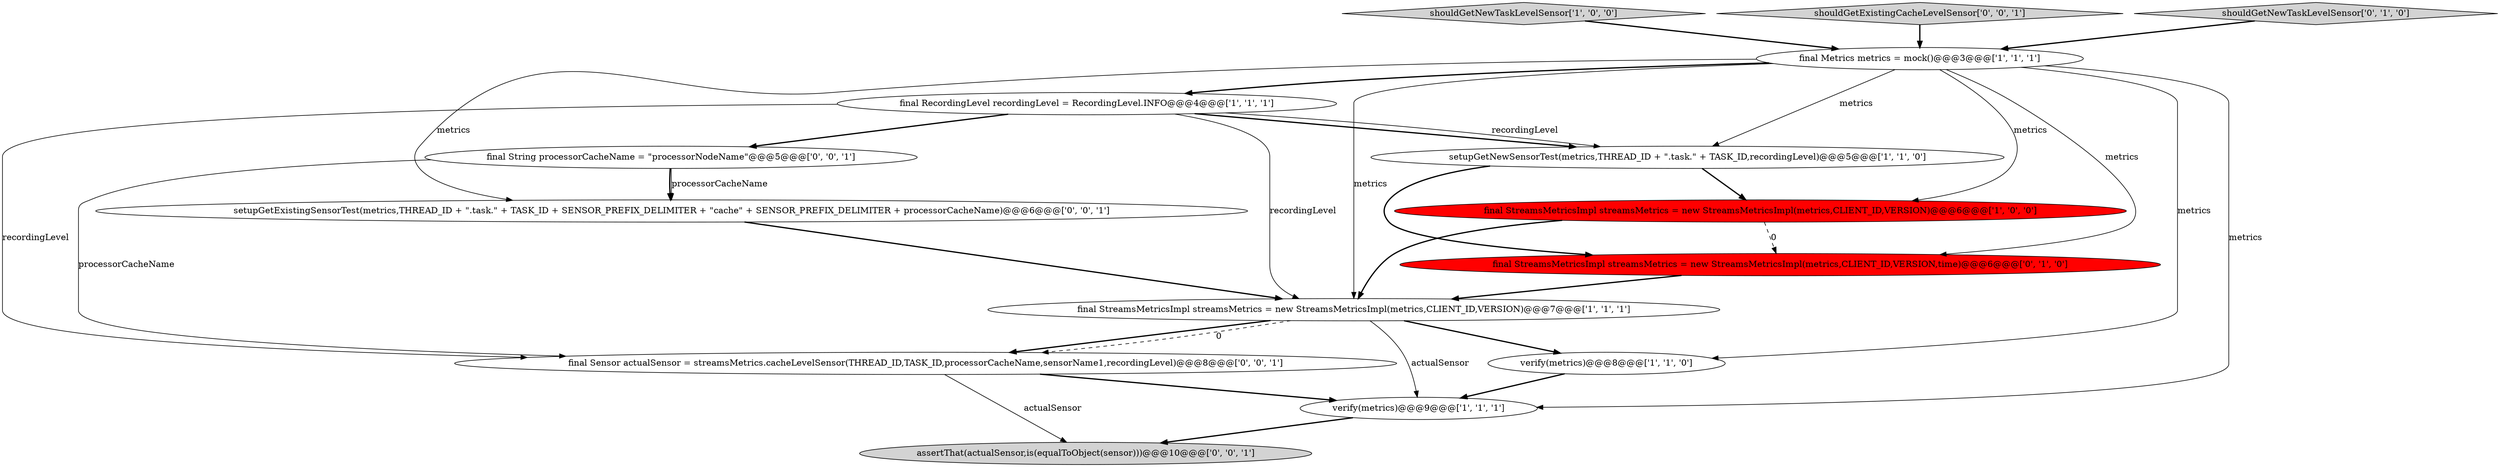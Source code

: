 digraph {
14 [style = filled, label = "setupGetExistingSensorTest(metrics,THREAD_ID + \".task.\" + TASK_ID + SENSOR_PREFIX_DELIMITER + \"cache\" + SENSOR_PREFIX_DELIMITER + processorCacheName)@@@6@@@['0', '0', '1']", fillcolor = white, shape = ellipse image = "AAA0AAABBB3BBB"];
7 [style = filled, label = "final Metrics metrics = mock()@@@3@@@['1', '1', '1']", fillcolor = white, shape = ellipse image = "AAA0AAABBB1BBB"];
0 [style = filled, label = "final RecordingLevel recordingLevel = RecordingLevel.INFO@@@4@@@['1', '1', '1']", fillcolor = white, shape = ellipse image = "AAA0AAABBB1BBB"];
2 [style = filled, label = "setupGetNewSensorTest(metrics,THREAD_ID + \".task.\" + TASK_ID,recordingLevel)@@@5@@@['1', '1', '0']", fillcolor = white, shape = ellipse image = "AAA0AAABBB1BBB"];
6 [style = filled, label = "final StreamsMetricsImpl streamsMetrics = new StreamsMetricsImpl(metrics,CLIENT_ID,VERSION)@@@6@@@['1', '0', '0']", fillcolor = red, shape = ellipse image = "AAA1AAABBB1BBB"];
10 [style = filled, label = "final Sensor actualSensor = streamsMetrics.cacheLevelSensor(THREAD_ID,TASK_ID,processorCacheName,sensorName1,recordingLevel)@@@8@@@['0', '0', '1']", fillcolor = white, shape = ellipse image = "AAA0AAABBB3BBB"];
11 [style = filled, label = "final String processorCacheName = \"processorNodeName\"@@@5@@@['0', '0', '1']", fillcolor = white, shape = ellipse image = "AAA0AAABBB3BBB"];
9 [style = filled, label = "final StreamsMetricsImpl streamsMetrics = new StreamsMetricsImpl(metrics,CLIENT_ID,VERSION,time)@@@6@@@['0', '1', '0']", fillcolor = red, shape = ellipse image = "AAA1AAABBB2BBB"];
1 [style = filled, label = "shouldGetNewTaskLevelSensor['1', '0', '0']", fillcolor = lightgray, shape = diamond image = "AAA0AAABBB1BBB"];
5 [style = filled, label = "verify(metrics)@@@9@@@['1', '1', '1']", fillcolor = white, shape = ellipse image = "AAA0AAABBB1BBB"];
4 [style = filled, label = "verify(metrics)@@@8@@@['1', '1', '0']", fillcolor = white, shape = ellipse image = "AAA0AAABBB1BBB"];
13 [style = filled, label = "assertThat(actualSensor,is(equalToObject(sensor)))@@@10@@@['0', '0', '1']", fillcolor = lightgray, shape = ellipse image = "AAA0AAABBB3BBB"];
12 [style = filled, label = "shouldGetExistingCacheLevelSensor['0', '0', '1']", fillcolor = lightgray, shape = diamond image = "AAA0AAABBB3BBB"];
8 [style = filled, label = "shouldGetNewTaskLevelSensor['0', '1', '0']", fillcolor = lightgray, shape = diamond image = "AAA0AAABBB2BBB"];
3 [style = filled, label = "final StreamsMetricsImpl streamsMetrics = new StreamsMetricsImpl(metrics,CLIENT_ID,VERSION)@@@7@@@['1', '1', '1']", fillcolor = white, shape = ellipse image = "AAA0AAABBB1BBB"];
14->3 [style = bold, label=""];
6->3 [style = bold, label=""];
11->14 [style = bold, label=""];
2->6 [style = bold, label=""];
0->2 [style = bold, label=""];
6->9 [style = dashed, label="0"];
0->11 [style = bold, label=""];
7->5 [style = solid, label="metrics"];
7->0 [style = bold, label=""];
0->3 [style = solid, label="recordingLevel"];
2->9 [style = bold, label=""];
7->3 [style = solid, label="metrics"];
7->9 [style = solid, label="metrics"];
11->14 [style = solid, label="processorCacheName"];
3->4 [style = bold, label=""];
1->7 [style = bold, label=""];
12->7 [style = bold, label=""];
0->2 [style = solid, label="recordingLevel"];
8->7 [style = bold, label=""];
7->6 [style = solid, label="metrics"];
3->10 [style = bold, label=""];
3->5 [style = solid, label="actualSensor"];
11->10 [style = solid, label="processorCacheName"];
10->5 [style = bold, label=""];
7->14 [style = solid, label="metrics"];
5->13 [style = bold, label=""];
0->10 [style = solid, label="recordingLevel"];
10->13 [style = solid, label="actualSensor"];
9->3 [style = bold, label=""];
3->10 [style = dashed, label="0"];
4->5 [style = bold, label=""];
7->2 [style = solid, label="metrics"];
7->4 [style = solid, label="metrics"];
}

